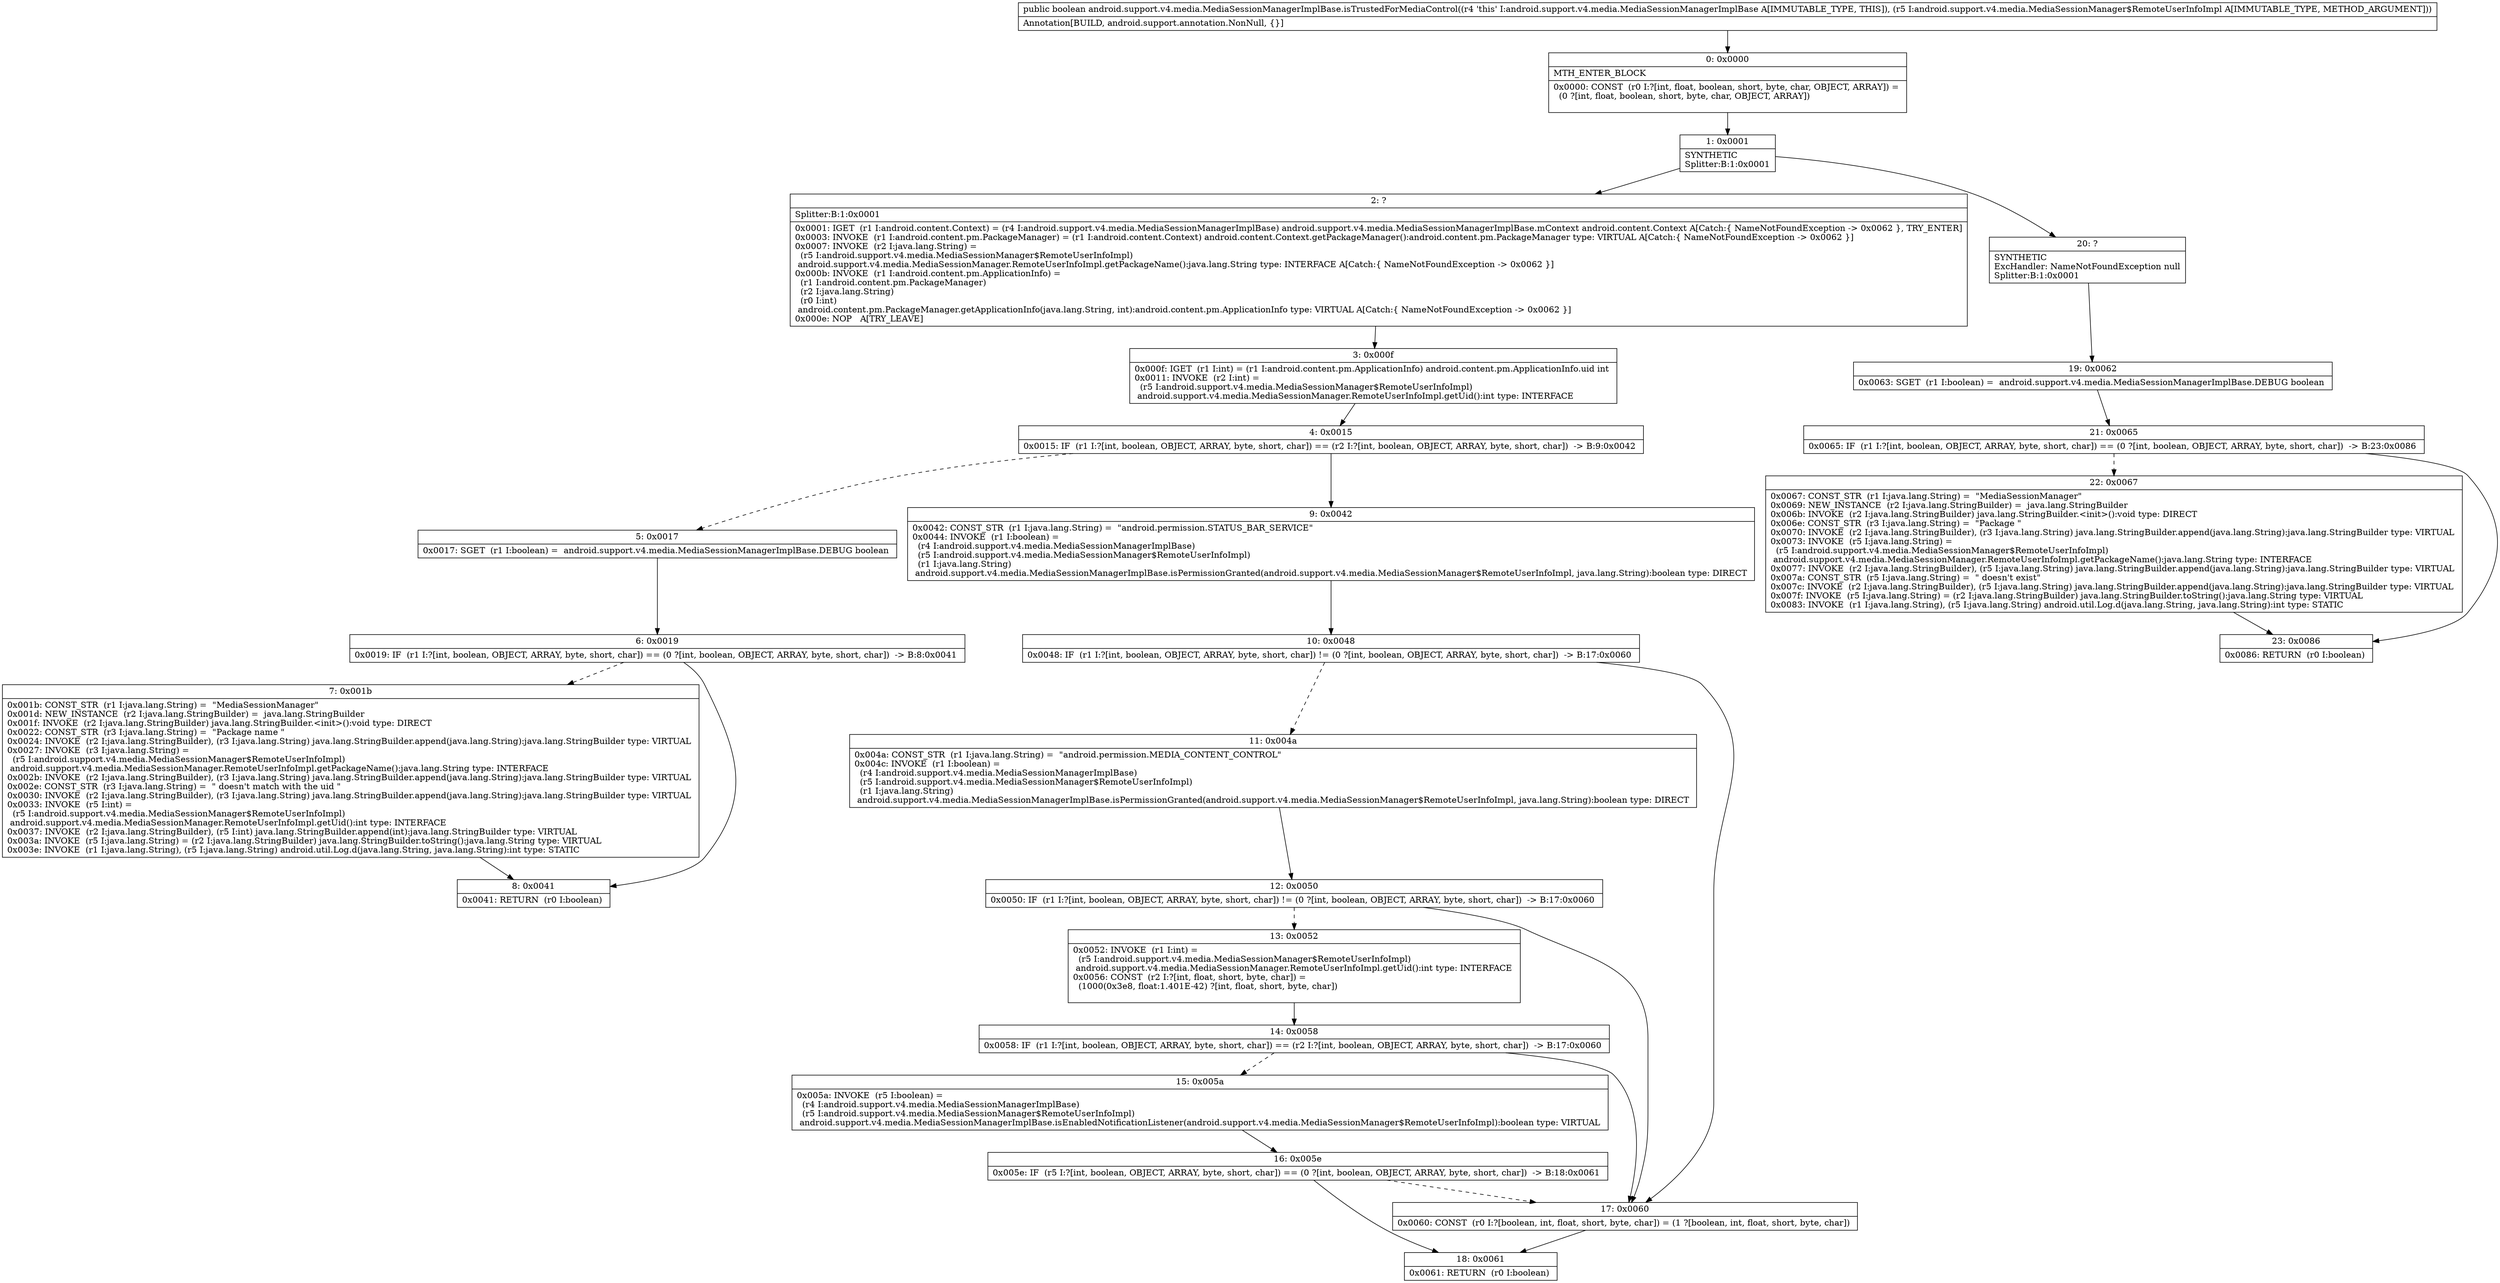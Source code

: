 digraph "CFG forandroid.support.v4.media.MediaSessionManagerImplBase.isTrustedForMediaControl(Landroid\/support\/v4\/media\/MediaSessionManager$RemoteUserInfoImpl;)Z" {
Node_0 [shape=record,label="{0\:\ 0x0000|MTH_ENTER_BLOCK\l|0x0000: CONST  (r0 I:?[int, float, boolean, short, byte, char, OBJECT, ARRAY]) = \l  (0 ?[int, float, boolean, short, byte, char, OBJECT, ARRAY])\l \l}"];
Node_1 [shape=record,label="{1\:\ 0x0001|SYNTHETIC\lSplitter:B:1:0x0001\l}"];
Node_2 [shape=record,label="{2\:\ ?|Splitter:B:1:0x0001\l|0x0001: IGET  (r1 I:android.content.Context) = (r4 I:android.support.v4.media.MediaSessionManagerImplBase) android.support.v4.media.MediaSessionManagerImplBase.mContext android.content.Context A[Catch:\{ NameNotFoundException \-\> 0x0062 \}, TRY_ENTER]\l0x0003: INVOKE  (r1 I:android.content.pm.PackageManager) = (r1 I:android.content.Context) android.content.Context.getPackageManager():android.content.pm.PackageManager type: VIRTUAL A[Catch:\{ NameNotFoundException \-\> 0x0062 \}]\l0x0007: INVOKE  (r2 I:java.lang.String) = \l  (r5 I:android.support.v4.media.MediaSessionManager$RemoteUserInfoImpl)\l android.support.v4.media.MediaSessionManager.RemoteUserInfoImpl.getPackageName():java.lang.String type: INTERFACE A[Catch:\{ NameNotFoundException \-\> 0x0062 \}]\l0x000b: INVOKE  (r1 I:android.content.pm.ApplicationInfo) = \l  (r1 I:android.content.pm.PackageManager)\l  (r2 I:java.lang.String)\l  (r0 I:int)\l android.content.pm.PackageManager.getApplicationInfo(java.lang.String, int):android.content.pm.ApplicationInfo type: VIRTUAL A[Catch:\{ NameNotFoundException \-\> 0x0062 \}]\l0x000e: NOP   A[TRY_LEAVE]\l}"];
Node_3 [shape=record,label="{3\:\ 0x000f|0x000f: IGET  (r1 I:int) = (r1 I:android.content.pm.ApplicationInfo) android.content.pm.ApplicationInfo.uid int \l0x0011: INVOKE  (r2 I:int) = \l  (r5 I:android.support.v4.media.MediaSessionManager$RemoteUserInfoImpl)\l android.support.v4.media.MediaSessionManager.RemoteUserInfoImpl.getUid():int type: INTERFACE \l}"];
Node_4 [shape=record,label="{4\:\ 0x0015|0x0015: IF  (r1 I:?[int, boolean, OBJECT, ARRAY, byte, short, char]) == (r2 I:?[int, boolean, OBJECT, ARRAY, byte, short, char])  \-\> B:9:0x0042 \l}"];
Node_5 [shape=record,label="{5\:\ 0x0017|0x0017: SGET  (r1 I:boolean) =  android.support.v4.media.MediaSessionManagerImplBase.DEBUG boolean \l}"];
Node_6 [shape=record,label="{6\:\ 0x0019|0x0019: IF  (r1 I:?[int, boolean, OBJECT, ARRAY, byte, short, char]) == (0 ?[int, boolean, OBJECT, ARRAY, byte, short, char])  \-\> B:8:0x0041 \l}"];
Node_7 [shape=record,label="{7\:\ 0x001b|0x001b: CONST_STR  (r1 I:java.lang.String) =  \"MediaSessionManager\" \l0x001d: NEW_INSTANCE  (r2 I:java.lang.StringBuilder) =  java.lang.StringBuilder \l0x001f: INVOKE  (r2 I:java.lang.StringBuilder) java.lang.StringBuilder.\<init\>():void type: DIRECT \l0x0022: CONST_STR  (r3 I:java.lang.String) =  \"Package name \" \l0x0024: INVOKE  (r2 I:java.lang.StringBuilder), (r3 I:java.lang.String) java.lang.StringBuilder.append(java.lang.String):java.lang.StringBuilder type: VIRTUAL \l0x0027: INVOKE  (r3 I:java.lang.String) = \l  (r5 I:android.support.v4.media.MediaSessionManager$RemoteUserInfoImpl)\l android.support.v4.media.MediaSessionManager.RemoteUserInfoImpl.getPackageName():java.lang.String type: INTERFACE \l0x002b: INVOKE  (r2 I:java.lang.StringBuilder), (r3 I:java.lang.String) java.lang.StringBuilder.append(java.lang.String):java.lang.StringBuilder type: VIRTUAL \l0x002e: CONST_STR  (r3 I:java.lang.String) =  \" doesn't match with the uid \" \l0x0030: INVOKE  (r2 I:java.lang.StringBuilder), (r3 I:java.lang.String) java.lang.StringBuilder.append(java.lang.String):java.lang.StringBuilder type: VIRTUAL \l0x0033: INVOKE  (r5 I:int) = \l  (r5 I:android.support.v4.media.MediaSessionManager$RemoteUserInfoImpl)\l android.support.v4.media.MediaSessionManager.RemoteUserInfoImpl.getUid():int type: INTERFACE \l0x0037: INVOKE  (r2 I:java.lang.StringBuilder), (r5 I:int) java.lang.StringBuilder.append(int):java.lang.StringBuilder type: VIRTUAL \l0x003a: INVOKE  (r5 I:java.lang.String) = (r2 I:java.lang.StringBuilder) java.lang.StringBuilder.toString():java.lang.String type: VIRTUAL \l0x003e: INVOKE  (r1 I:java.lang.String), (r5 I:java.lang.String) android.util.Log.d(java.lang.String, java.lang.String):int type: STATIC \l}"];
Node_8 [shape=record,label="{8\:\ 0x0041|0x0041: RETURN  (r0 I:boolean) \l}"];
Node_9 [shape=record,label="{9\:\ 0x0042|0x0042: CONST_STR  (r1 I:java.lang.String) =  \"android.permission.STATUS_BAR_SERVICE\" \l0x0044: INVOKE  (r1 I:boolean) = \l  (r4 I:android.support.v4.media.MediaSessionManagerImplBase)\l  (r5 I:android.support.v4.media.MediaSessionManager$RemoteUserInfoImpl)\l  (r1 I:java.lang.String)\l android.support.v4.media.MediaSessionManagerImplBase.isPermissionGranted(android.support.v4.media.MediaSessionManager$RemoteUserInfoImpl, java.lang.String):boolean type: DIRECT \l}"];
Node_10 [shape=record,label="{10\:\ 0x0048|0x0048: IF  (r1 I:?[int, boolean, OBJECT, ARRAY, byte, short, char]) != (0 ?[int, boolean, OBJECT, ARRAY, byte, short, char])  \-\> B:17:0x0060 \l}"];
Node_11 [shape=record,label="{11\:\ 0x004a|0x004a: CONST_STR  (r1 I:java.lang.String) =  \"android.permission.MEDIA_CONTENT_CONTROL\" \l0x004c: INVOKE  (r1 I:boolean) = \l  (r4 I:android.support.v4.media.MediaSessionManagerImplBase)\l  (r5 I:android.support.v4.media.MediaSessionManager$RemoteUserInfoImpl)\l  (r1 I:java.lang.String)\l android.support.v4.media.MediaSessionManagerImplBase.isPermissionGranted(android.support.v4.media.MediaSessionManager$RemoteUserInfoImpl, java.lang.String):boolean type: DIRECT \l}"];
Node_12 [shape=record,label="{12\:\ 0x0050|0x0050: IF  (r1 I:?[int, boolean, OBJECT, ARRAY, byte, short, char]) != (0 ?[int, boolean, OBJECT, ARRAY, byte, short, char])  \-\> B:17:0x0060 \l}"];
Node_13 [shape=record,label="{13\:\ 0x0052|0x0052: INVOKE  (r1 I:int) = \l  (r5 I:android.support.v4.media.MediaSessionManager$RemoteUserInfoImpl)\l android.support.v4.media.MediaSessionManager.RemoteUserInfoImpl.getUid():int type: INTERFACE \l0x0056: CONST  (r2 I:?[int, float, short, byte, char]) = \l  (1000(0x3e8, float:1.401E\-42) ?[int, float, short, byte, char])\l \l}"];
Node_14 [shape=record,label="{14\:\ 0x0058|0x0058: IF  (r1 I:?[int, boolean, OBJECT, ARRAY, byte, short, char]) == (r2 I:?[int, boolean, OBJECT, ARRAY, byte, short, char])  \-\> B:17:0x0060 \l}"];
Node_15 [shape=record,label="{15\:\ 0x005a|0x005a: INVOKE  (r5 I:boolean) = \l  (r4 I:android.support.v4.media.MediaSessionManagerImplBase)\l  (r5 I:android.support.v4.media.MediaSessionManager$RemoteUserInfoImpl)\l android.support.v4.media.MediaSessionManagerImplBase.isEnabledNotificationListener(android.support.v4.media.MediaSessionManager$RemoteUserInfoImpl):boolean type: VIRTUAL \l}"];
Node_16 [shape=record,label="{16\:\ 0x005e|0x005e: IF  (r5 I:?[int, boolean, OBJECT, ARRAY, byte, short, char]) == (0 ?[int, boolean, OBJECT, ARRAY, byte, short, char])  \-\> B:18:0x0061 \l}"];
Node_17 [shape=record,label="{17\:\ 0x0060|0x0060: CONST  (r0 I:?[boolean, int, float, short, byte, char]) = (1 ?[boolean, int, float, short, byte, char]) \l}"];
Node_18 [shape=record,label="{18\:\ 0x0061|0x0061: RETURN  (r0 I:boolean) \l}"];
Node_19 [shape=record,label="{19\:\ 0x0062|0x0063: SGET  (r1 I:boolean) =  android.support.v4.media.MediaSessionManagerImplBase.DEBUG boolean \l}"];
Node_20 [shape=record,label="{20\:\ ?|SYNTHETIC\lExcHandler: NameNotFoundException null\lSplitter:B:1:0x0001\l}"];
Node_21 [shape=record,label="{21\:\ 0x0065|0x0065: IF  (r1 I:?[int, boolean, OBJECT, ARRAY, byte, short, char]) == (0 ?[int, boolean, OBJECT, ARRAY, byte, short, char])  \-\> B:23:0x0086 \l}"];
Node_22 [shape=record,label="{22\:\ 0x0067|0x0067: CONST_STR  (r1 I:java.lang.String) =  \"MediaSessionManager\" \l0x0069: NEW_INSTANCE  (r2 I:java.lang.StringBuilder) =  java.lang.StringBuilder \l0x006b: INVOKE  (r2 I:java.lang.StringBuilder) java.lang.StringBuilder.\<init\>():void type: DIRECT \l0x006e: CONST_STR  (r3 I:java.lang.String) =  \"Package \" \l0x0070: INVOKE  (r2 I:java.lang.StringBuilder), (r3 I:java.lang.String) java.lang.StringBuilder.append(java.lang.String):java.lang.StringBuilder type: VIRTUAL \l0x0073: INVOKE  (r5 I:java.lang.String) = \l  (r5 I:android.support.v4.media.MediaSessionManager$RemoteUserInfoImpl)\l android.support.v4.media.MediaSessionManager.RemoteUserInfoImpl.getPackageName():java.lang.String type: INTERFACE \l0x0077: INVOKE  (r2 I:java.lang.StringBuilder), (r5 I:java.lang.String) java.lang.StringBuilder.append(java.lang.String):java.lang.StringBuilder type: VIRTUAL \l0x007a: CONST_STR  (r5 I:java.lang.String) =  \" doesn't exist\" \l0x007c: INVOKE  (r2 I:java.lang.StringBuilder), (r5 I:java.lang.String) java.lang.StringBuilder.append(java.lang.String):java.lang.StringBuilder type: VIRTUAL \l0x007f: INVOKE  (r5 I:java.lang.String) = (r2 I:java.lang.StringBuilder) java.lang.StringBuilder.toString():java.lang.String type: VIRTUAL \l0x0083: INVOKE  (r1 I:java.lang.String), (r5 I:java.lang.String) android.util.Log.d(java.lang.String, java.lang.String):int type: STATIC \l}"];
Node_23 [shape=record,label="{23\:\ 0x0086|0x0086: RETURN  (r0 I:boolean) \l}"];
MethodNode[shape=record,label="{public boolean android.support.v4.media.MediaSessionManagerImplBase.isTrustedForMediaControl((r4 'this' I:android.support.v4.media.MediaSessionManagerImplBase A[IMMUTABLE_TYPE, THIS]), (r5 I:android.support.v4.media.MediaSessionManager$RemoteUserInfoImpl A[IMMUTABLE_TYPE, METHOD_ARGUMENT]))  | Annotation[BUILD, android.support.annotation.NonNull, \{\}]\l}"];
MethodNode -> Node_0;
Node_0 -> Node_1;
Node_1 -> Node_2;
Node_1 -> Node_20;
Node_2 -> Node_3;
Node_3 -> Node_4;
Node_4 -> Node_5[style=dashed];
Node_4 -> Node_9;
Node_5 -> Node_6;
Node_6 -> Node_7[style=dashed];
Node_6 -> Node_8;
Node_7 -> Node_8;
Node_9 -> Node_10;
Node_10 -> Node_11[style=dashed];
Node_10 -> Node_17;
Node_11 -> Node_12;
Node_12 -> Node_13[style=dashed];
Node_12 -> Node_17;
Node_13 -> Node_14;
Node_14 -> Node_15[style=dashed];
Node_14 -> Node_17;
Node_15 -> Node_16;
Node_16 -> Node_17[style=dashed];
Node_16 -> Node_18;
Node_17 -> Node_18;
Node_19 -> Node_21;
Node_20 -> Node_19;
Node_21 -> Node_22[style=dashed];
Node_21 -> Node_23;
Node_22 -> Node_23;
}


